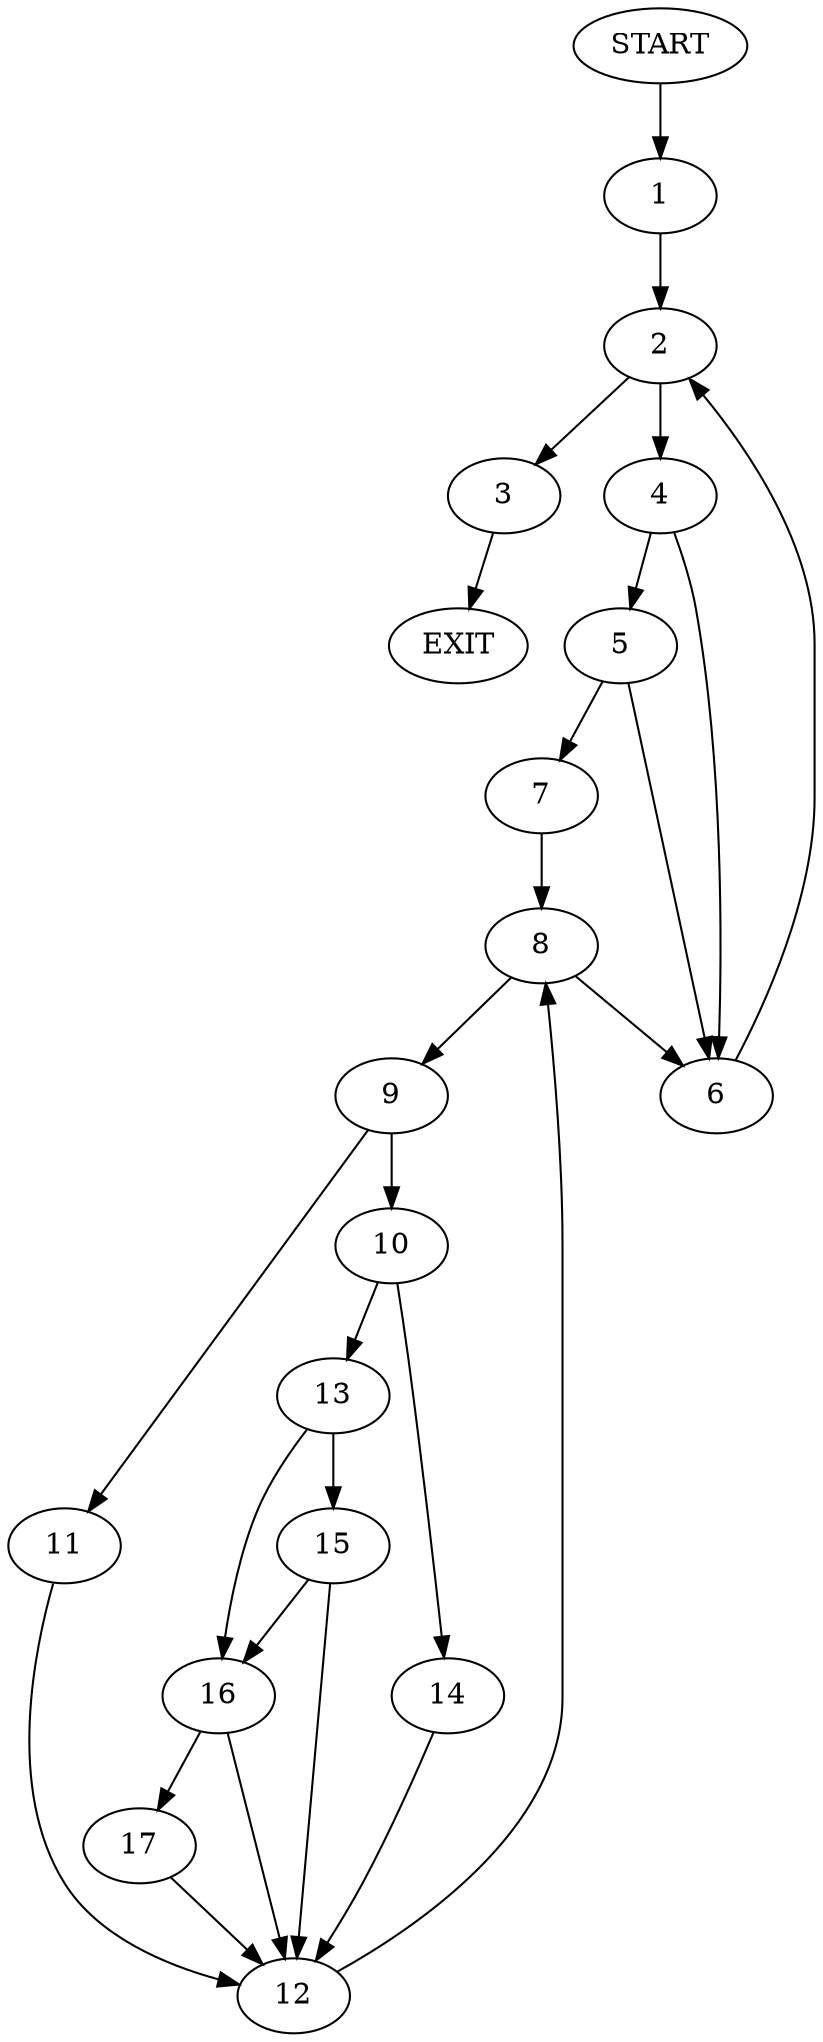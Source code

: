 digraph {
0 [label="START"]
18 [label="EXIT"]
0 -> 1
1 -> 2
2 -> 3
2 -> 4
4 -> 5
4 -> 6
3 -> 18
6 -> 2
5 -> 7
5 -> 6
7 -> 8
8 -> 9
8 -> 6
9 -> 10
9 -> 11
11 -> 12
10 -> 13
10 -> 14
14 -> 12
13 -> 15
13 -> 16
16 -> 12
16 -> 17
15 -> 12
15 -> 16
12 -> 8
17 -> 12
}
